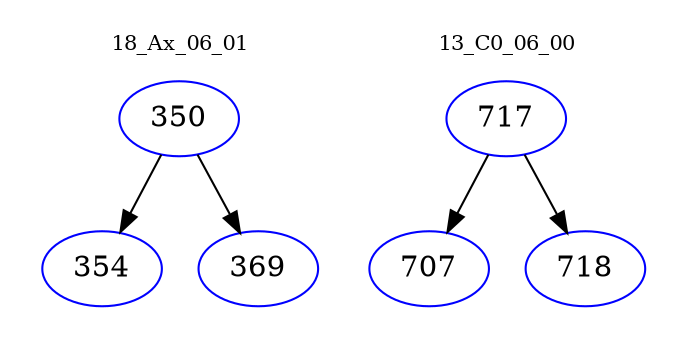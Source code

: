 digraph{
subgraph cluster_0 {
color = white
label = "18_Ax_06_01";
fontsize=10;
T0_350 [label="350", color="blue"]
T0_350 -> T0_354 [color="black"]
T0_354 [label="354", color="blue"]
T0_350 -> T0_369 [color="black"]
T0_369 [label="369", color="blue"]
}
subgraph cluster_1 {
color = white
label = "13_C0_06_00";
fontsize=10;
T1_717 [label="717", color="blue"]
T1_717 -> T1_707 [color="black"]
T1_707 [label="707", color="blue"]
T1_717 -> T1_718 [color="black"]
T1_718 [label="718", color="blue"]
}
}
